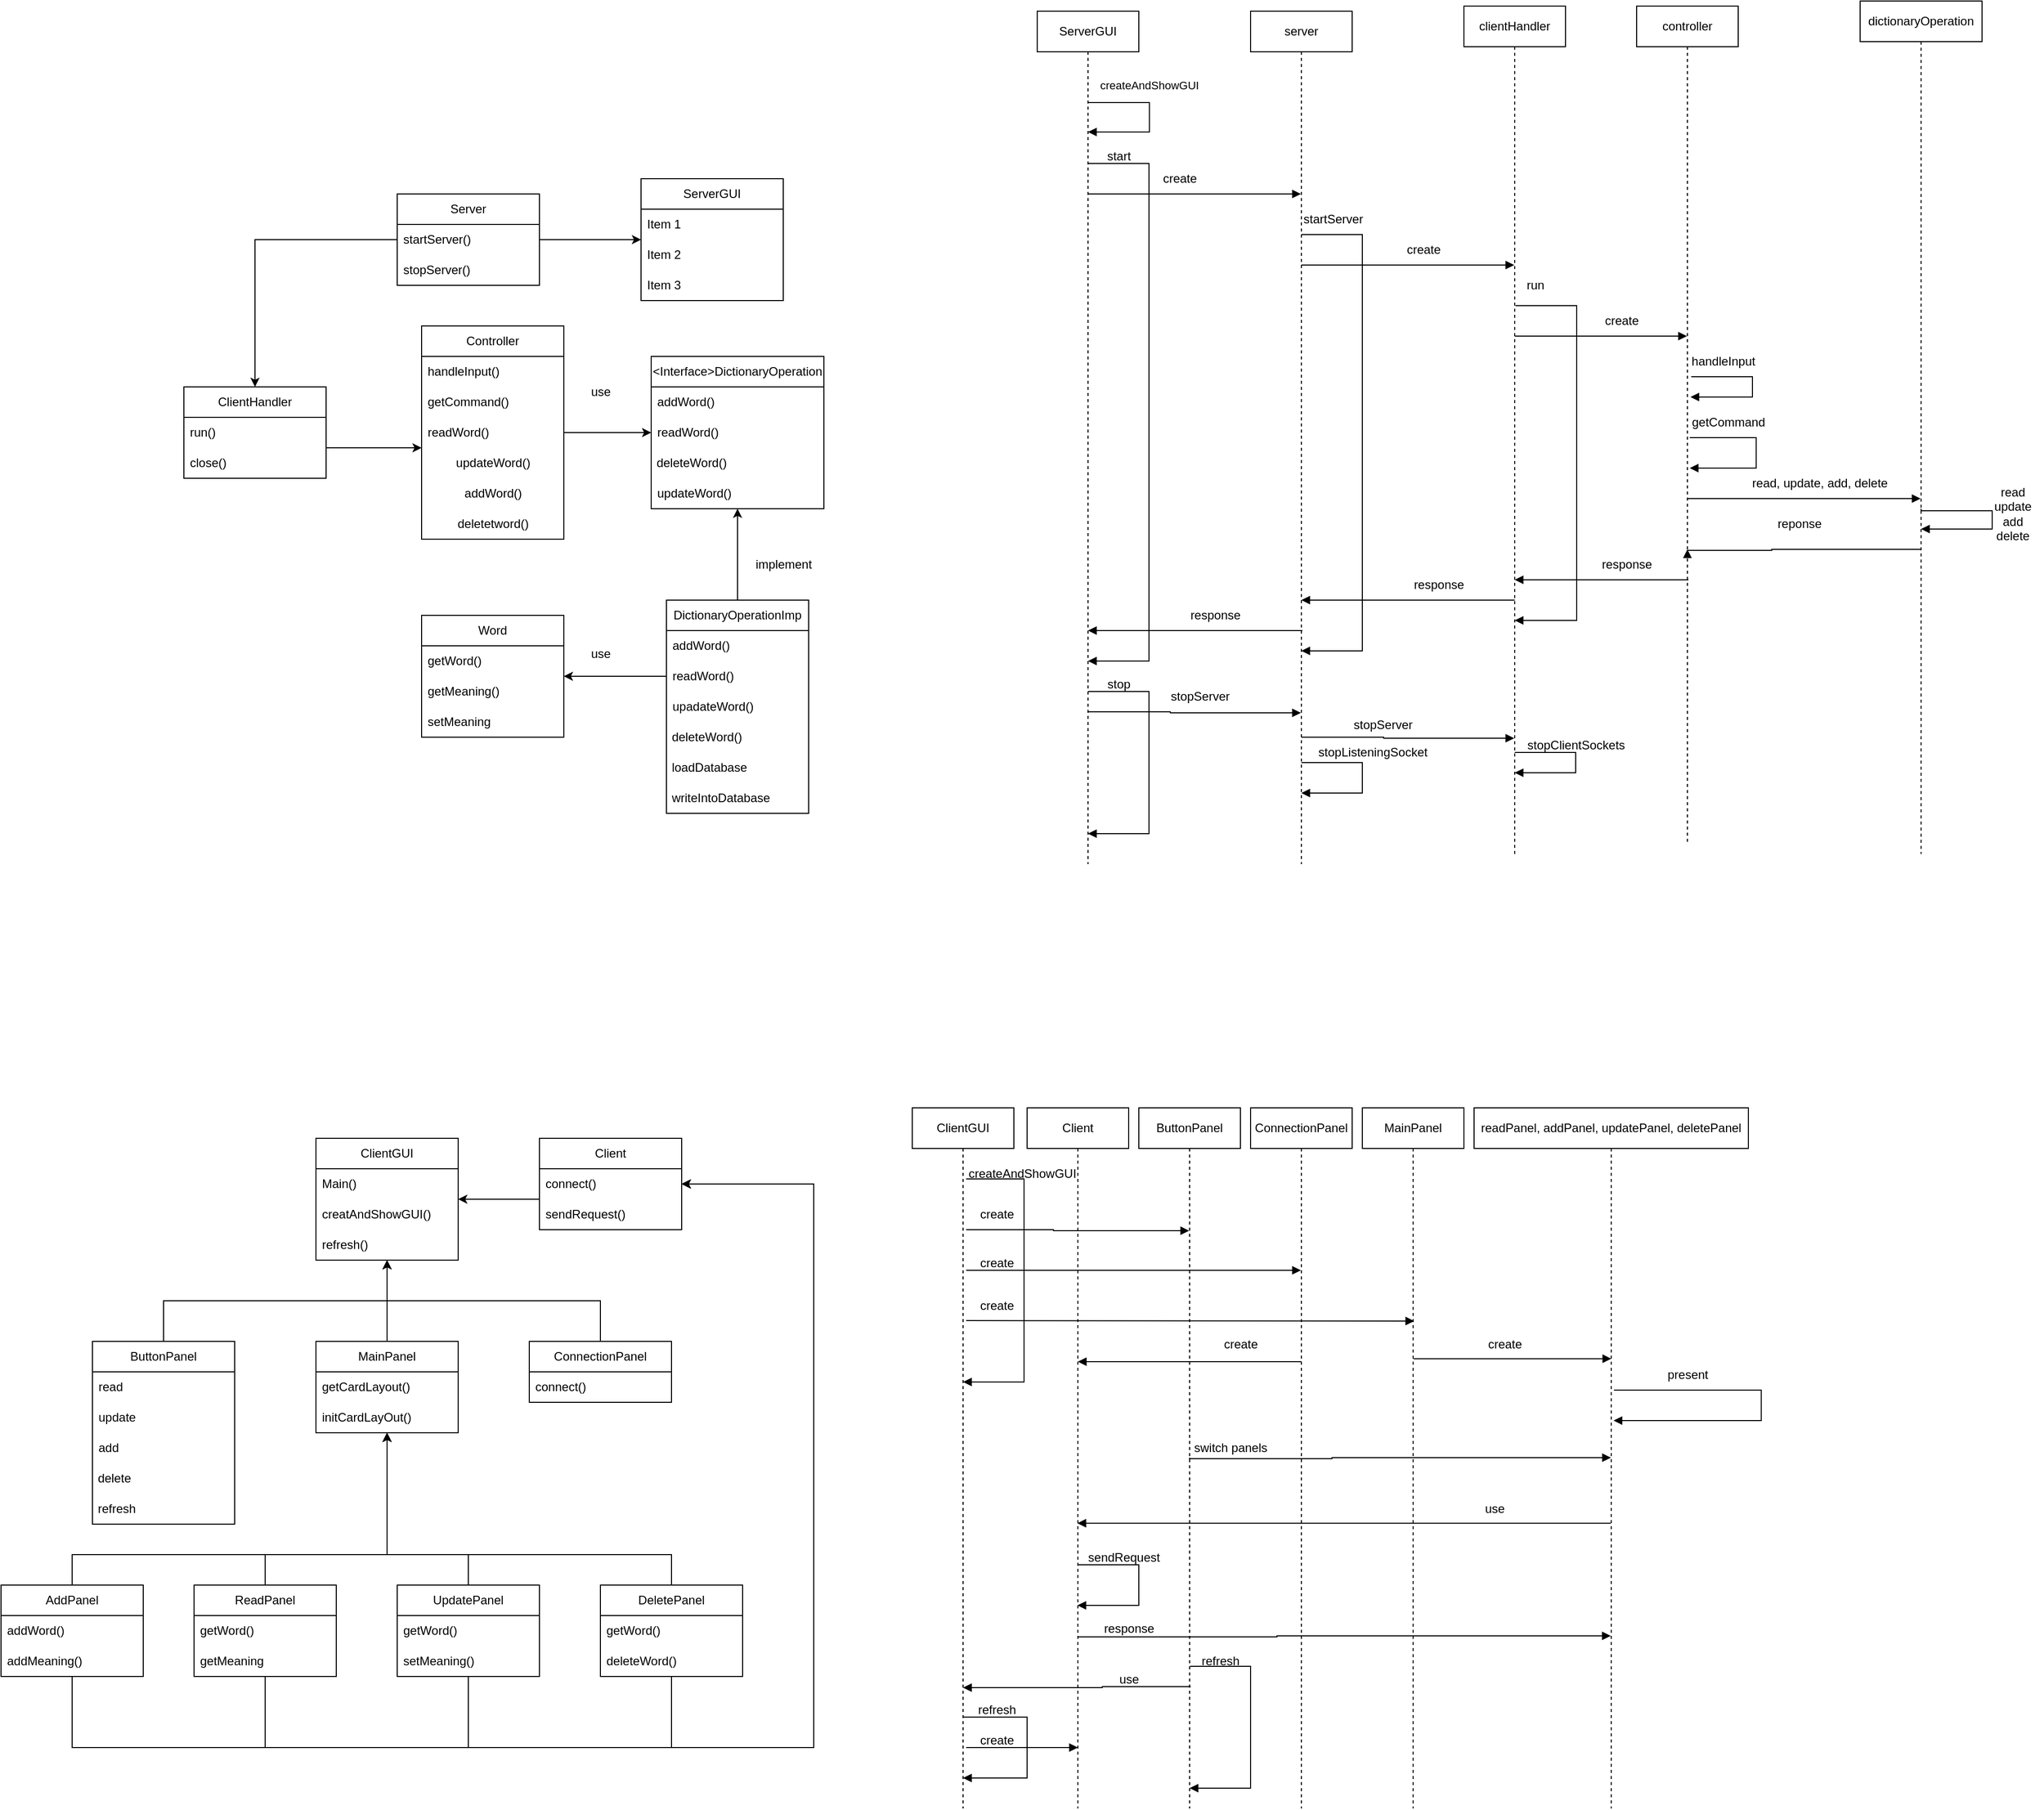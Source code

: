 <mxfile version="21.6.8" type="device">
  <diagram name="Page-1" id="B16r4T5k3ly6E3n8s0WP">
    <mxGraphModel dx="3059" dy="2378" grid="1" gridSize="10" guides="1" tooltips="1" connect="1" arrows="1" fold="1" page="1" pageScale="1" pageWidth="827" pageHeight="1169" math="0" shadow="0">
      <root>
        <mxCell id="0" />
        <mxCell id="1" parent="0" />
        <mxCell id="fcDzGog3pNUl-XhrrGtX-30" style="edgeStyle=orthogonalEdgeStyle;rounded=0;orthogonalLoop=1;jettySize=auto;html=1;entryX=0.5;entryY=0;entryDx=0;entryDy=0;" edge="1" parent="1" source="fcDzGog3pNUl-XhrrGtX-2" target="fcDzGog3pNUl-XhrrGtX-26">
          <mxGeometry relative="1" as="geometry" />
        </mxCell>
        <mxCell id="fcDzGog3pNUl-XhrrGtX-35" style="edgeStyle=orthogonalEdgeStyle;rounded=0;orthogonalLoop=1;jettySize=auto;html=1;" edge="1" parent="1" source="fcDzGog3pNUl-XhrrGtX-2" target="fcDzGog3pNUl-XhrrGtX-6">
          <mxGeometry relative="1" as="geometry" />
        </mxCell>
        <mxCell id="fcDzGog3pNUl-XhrrGtX-2" value="Server" style="swimlane;fontStyle=0;childLayout=stackLayout;horizontal=1;startSize=30;horizontalStack=0;resizeParent=1;resizeParentMax=0;resizeLast=0;collapsible=1;marginBottom=0;whiteSpace=wrap;html=1;" vertex="1" parent="1">
          <mxGeometry x="320" y="10" width="140" height="90" as="geometry" />
        </mxCell>
        <mxCell id="fcDzGog3pNUl-XhrrGtX-3" value="startServer()" style="text;strokeColor=none;fillColor=none;align=left;verticalAlign=middle;spacingLeft=4;spacingRight=4;overflow=hidden;points=[[0,0.5],[1,0.5]];portConstraint=eastwest;rotatable=0;whiteSpace=wrap;html=1;" vertex="1" parent="fcDzGog3pNUl-XhrrGtX-2">
          <mxGeometry y="30" width="140" height="30" as="geometry" />
        </mxCell>
        <mxCell id="fcDzGog3pNUl-XhrrGtX-4" value="stopServer()" style="text;strokeColor=none;fillColor=none;align=left;verticalAlign=middle;spacingLeft=4;spacingRight=4;overflow=hidden;points=[[0,0.5],[1,0.5]];portConstraint=eastwest;rotatable=0;whiteSpace=wrap;html=1;" vertex="1" parent="fcDzGog3pNUl-XhrrGtX-2">
          <mxGeometry y="60" width="140" height="30" as="geometry" />
        </mxCell>
        <mxCell id="fcDzGog3pNUl-XhrrGtX-6" value="ServerGUI" style="swimlane;fontStyle=0;childLayout=stackLayout;horizontal=1;startSize=30;horizontalStack=0;resizeParent=1;resizeParentMax=0;resizeLast=0;collapsible=1;marginBottom=0;whiteSpace=wrap;html=1;" vertex="1" parent="1">
          <mxGeometry x="560" y="-5" width="140" height="120" as="geometry" />
        </mxCell>
        <mxCell id="fcDzGog3pNUl-XhrrGtX-7" value="Item 1" style="text;strokeColor=none;fillColor=none;align=left;verticalAlign=middle;spacingLeft=4;spacingRight=4;overflow=hidden;points=[[0,0.5],[1,0.5]];portConstraint=eastwest;rotatable=0;whiteSpace=wrap;html=1;" vertex="1" parent="fcDzGog3pNUl-XhrrGtX-6">
          <mxGeometry y="30" width="140" height="30" as="geometry" />
        </mxCell>
        <mxCell id="fcDzGog3pNUl-XhrrGtX-8" value="Item 2" style="text;strokeColor=none;fillColor=none;align=left;verticalAlign=middle;spacingLeft=4;spacingRight=4;overflow=hidden;points=[[0,0.5],[1,0.5]];portConstraint=eastwest;rotatable=0;whiteSpace=wrap;html=1;" vertex="1" parent="fcDzGog3pNUl-XhrrGtX-6">
          <mxGeometry y="60" width="140" height="30" as="geometry" />
        </mxCell>
        <mxCell id="fcDzGog3pNUl-XhrrGtX-9" value="Item 3" style="text;strokeColor=none;fillColor=none;align=left;verticalAlign=middle;spacingLeft=4;spacingRight=4;overflow=hidden;points=[[0,0.5],[1,0.5]];portConstraint=eastwest;rotatable=0;whiteSpace=wrap;html=1;" vertex="1" parent="fcDzGog3pNUl-XhrrGtX-6">
          <mxGeometry y="90" width="140" height="30" as="geometry" />
        </mxCell>
        <mxCell id="fcDzGog3pNUl-XhrrGtX-10" value="Word" style="swimlane;fontStyle=0;childLayout=stackLayout;horizontal=1;startSize=30;horizontalStack=0;resizeParent=1;resizeParentMax=0;resizeLast=0;collapsible=1;marginBottom=0;whiteSpace=wrap;html=1;" vertex="1" parent="1">
          <mxGeometry x="344" y="425" width="140" height="120" as="geometry" />
        </mxCell>
        <mxCell id="fcDzGog3pNUl-XhrrGtX-11" value="getWord()" style="text;strokeColor=none;fillColor=none;align=left;verticalAlign=middle;spacingLeft=4;spacingRight=4;overflow=hidden;points=[[0,0.5],[1,0.5]];portConstraint=eastwest;rotatable=0;whiteSpace=wrap;html=1;" vertex="1" parent="fcDzGog3pNUl-XhrrGtX-10">
          <mxGeometry y="30" width="140" height="30" as="geometry" />
        </mxCell>
        <mxCell id="fcDzGog3pNUl-XhrrGtX-12" value="getMeaning()" style="text;strokeColor=none;fillColor=none;align=left;verticalAlign=middle;spacingLeft=4;spacingRight=4;overflow=hidden;points=[[0,0.5],[1,0.5]];portConstraint=eastwest;rotatable=0;whiteSpace=wrap;html=1;" vertex="1" parent="fcDzGog3pNUl-XhrrGtX-10">
          <mxGeometry y="60" width="140" height="30" as="geometry" />
        </mxCell>
        <mxCell id="fcDzGog3pNUl-XhrrGtX-13" value="setMeaning" style="text;strokeColor=none;fillColor=none;align=left;verticalAlign=middle;spacingLeft=4;spacingRight=4;overflow=hidden;points=[[0,0.5],[1,0.5]];portConstraint=eastwest;rotatable=0;whiteSpace=wrap;html=1;" vertex="1" parent="fcDzGog3pNUl-XhrrGtX-10">
          <mxGeometry y="90" width="140" height="30" as="geometry" />
        </mxCell>
        <mxCell id="fcDzGog3pNUl-XhrrGtX-33" style="edgeStyle=orthogonalEdgeStyle;rounded=0;orthogonalLoop=1;jettySize=auto;html=1;" edge="1" parent="1" source="fcDzGog3pNUl-XhrrGtX-14" target="fcDzGog3pNUl-XhrrGtX-18">
          <mxGeometry relative="1" as="geometry" />
        </mxCell>
        <mxCell id="fcDzGog3pNUl-XhrrGtX-14" value="DictionaryOperationImp" style="swimlane;fontStyle=0;childLayout=stackLayout;horizontal=1;startSize=30;horizontalStack=0;resizeParent=1;resizeParentMax=0;resizeLast=0;collapsible=1;marginBottom=0;whiteSpace=wrap;html=1;" vertex="1" parent="1">
          <mxGeometry x="585" y="410" width="140" height="210" as="geometry" />
        </mxCell>
        <mxCell id="fcDzGog3pNUl-XhrrGtX-15" value="addWord()" style="text;strokeColor=none;fillColor=none;align=left;verticalAlign=middle;spacingLeft=4;spacingRight=4;overflow=hidden;points=[[0,0.5],[1,0.5]];portConstraint=eastwest;rotatable=0;whiteSpace=wrap;html=1;" vertex="1" parent="fcDzGog3pNUl-XhrrGtX-14">
          <mxGeometry y="30" width="140" height="30" as="geometry" />
        </mxCell>
        <mxCell id="fcDzGog3pNUl-XhrrGtX-16" value="readWord()" style="text;strokeColor=none;fillColor=none;align=left;verticalAlign=middle;spacingLeft=4;spacingRight=4;overflow=hidden;points=[[0,0.5],[1,0.5]];portConstraint=eastwest;rotatable=0;whiteSpace=wrap;html=1;" vertex="1" parent="fcDzGog3pNUl-XhrrGtX-14">
          <mxGeometry y="60" width="140" height="30" as="geometry" />
        </mxCell>
        <mxCell id="fcDzGog3pNUl-XhrrGtX-17" value="upadateWord()" style="text;strokeColor=none;fillColor=none;align=left;verticalAlign=middle;spacingLeft=4;spacingRight=4;overflow=hidden;points=[[0,0.5],[1,0.5]];portConstraint=eastwest;rotatable=0;whiteSpace=wrap;html=1;" vertex="1" parent="fcDzGog3pNUl-XhrrGtX-14">
          <mxGeometry y="90" width="140" height="30" as="geometry" />
        </mxCell>
        <mxCell id="fcDzGog3pNUl-XhrrGtX-47" value="&amp;nbsp;deleteWord()" style="text;html=1;align=left;verticalAlign=middle;resizable=0;points=[];autosize=1;strokeColor=none;fillColor=none;" vertex="1" parent="fcDzGog3pNUl-XhrrGtX-14">
          <mxGeometry y="120" width="140" height="30" as="geometry" />
        </mxCell>
        <mxCell id="fcDzGog3pNUl-XhrrGtX-48" value="&amp;nbsp;loadDatabase" style="text;html=1;align=left;verticalAlign=middle;resizable=0;points=[];autosize=1;strokeColor=none;fillColor=none;" vertex="1" parent="fcDzGog3pNUl-XhrrGtX-14">
          <mxGeometry y="150" width="140" height="30" as="geometry" />
        </mxCell>
        <mxCell id="fcDzGog3pNUl-XhrrGtX-49" value="&lt;div style=&quot;&quot;&gt;&lt;span style=&quot;background-color: initial;&quot;&gt;&amp;nbsp;writeIntoDatabase&lt;/span&gt;&lt;/div&gt;" style="text;html=1;align=left;verticalAlign=middle;resizable=0;points=[];autosize=1;strokeColor=none;fillColor=none;" vertex="1" parent="fcDzGog3pNUl-XhrrGtX-14">
          <mxGeometry y="180" width="140" height="30" as="geometry" />
        </mxCell>
        <mxCell id="fcDzGog3pNUl-XhrrGtX-18" value="&amp;lt;Interface&amp;gt;DictionaryOperation" style="swimlane;fontStyle=0;childLayout=stackLayout;horizontal=1;startSize=30;horizontalStack=0;resizeParent=1;resizeParentMax=0;resizeLast=0;collapsible=1;marginBottom=0;whiteSpace=wrap;html=1;" vertex="1" parent="1">
          <mxGeometry x="570" y="170" width="170" height="150" as="geometry">
            <mxRectangle x="640" y="290" width="150" height="30" as="alternateBounds" />
          </mxGeometry>
        </mxCell>
        <mxCell id="fcDzGog3pNUl-XhrrGtX-19" value="addWord()" style="text;strokeColor=none;fillColor=none;align=left;verticalAlign=middle;spacingLeft=4;spacingRight=4;overflow=hidden;points=[[0,0.5],[1,0.5]];portConstraint=eastwest;rotatable=0;whiteSpace=wrap;html=1;" vertex="1" parent="fcDzGog3pNUl-XhrrGtX-18">
          <mxGeometry y="30" width="170" height="30" as="geometry" />
        </mxCell>
        <mxCell id="fcDzGog3pNUl-XhrrGtX-20" value="readWord()" style="text;strokeColor=none;fillColor=none;align=left;verticalAlign=middle;spacingLeft=4;spacingRight=4;overflow=hidden;points=[[0,0.5],[1,0.5]];portConstraint=eastwest;rotatable=0;whiteSpace=wrap;html=1;" vertex="1" parent="fcDzGog3pNUl-XhrrGtX-18">
          <mxGeometry y="60" width="170" height="30" as="geometry" />
        </mxCell>
        <mxCell id="fcDzGog3pNUl-XhrrGtX-46" value="&amp;nbsp;deleteWord()" style="text;html=1;align=left;verticalAlign=middle;resizable=0;points=[];autosize=1;strokeColor=none;fillColor=none;" vertex="1" parent="fcDzGog3pNUl-XhrrGtX-18">
          <mxGeometry y="90" width="170" height="30" as="geometry" />
        </mxCell>
        <mxCell id="fcDzGog3pNUl-XhrrGtX-21" value="updateWord()" style="text;strokeColor=none;fillColor=none;align=left;verticalAlign=middle;spacingLeft=4;spacingRight=4;overflow=hidden;points=[[0,0.5],[1,0.5]];portConstraint=eastwest;rotatable=0;whiteSpace=wrap;html=1;" vertex="1" parent="fcDzGog3pNUl-XhrrGtX-18">
          <mxGeometry y="120" width="170" height="30" as="geometry" />
        </mxCell>
        <mxCell id="fcDzGog3pNUl-XhrrGtX-22" value="Controller" style="swimlane;fontStyle=0;childLayout=stackLayout;horizontal=1;startSize=30;horizontalStack=0;resizeParent=1;resizeParentMax=0;resizeLast=0;collapsible=1;marginBottom=0;whiteSpace=wrap;html=1;" vertex="1" parent="1">
          <mxGeometry x="344" y="140" width="140" height="210" as="geometry" />
        </mxCell>
        <mxCell id="fcDzGog3pNUl-XhrrGtX-23" value="handleInput()" style="text;strokeColor=none;fillColor=none;align=left;verticalAlign=middle;spacingLeft=4;spacingRight=4;overflow=hidden;points=[[0,0.5],[1,0.5]];portConstraint=eastwest;rotatable=0;whiteSpace=wrap;html=1;" vertex="1" parent="fcDzGog3pNUl-XhrrGtX-22">
          <mxGeometry y="30" width="140" height="30" as="geometry" />
        </mxCell>
        <mxCell id="fcDzGog3pNUl-XhrrGtX-24" value="getCommand()" style="text;strokeColor=none;fillColor=none;align=left;verticalAlign=middle;spacingLeft=4;spacingRight=4;overflow=hidden;points=[[0,0.5],[1,0.5]];portConstraint=eastwest;rotatable=0;whiteSpace=wrap;html=1;" vertex="1" parent="fcDzGog3pNUl-XhrrGtX-22">
          <mxGeometry y="60" width="140" height="30" as="geometry" />
        </mxCell>
        <mxCell id="fcDzGog3pNUl-XhrrGtX-25" value="readWord()" style="text;strokeColor=none;fillColor=none;align=left;verticalAlign=middle;spacingLeft=4;spacingRight=4;overflow=hidden;points=[[0,0.5],[1,0.5]];portConstraint=eastwest;rotatable=0;whiteSpace=wrap;html=1;" vertex="1" parent="fcDzGog3pNUl-XhrrGtX-22">
          <mxGeometry y="90" width="140" height="30" as="geometry" />
        </mxCell>
        <mxCell id="fcDzGog3pNUl-XhrrGtX-42" value="updateWord()" style="text;html=1;align=center;verticalAlign=middle;resizable=0;points=[];autosize=1;strokeColor=none;fillColor=none;" vertex="1" parent="fcDzGog3pNUl-XhrrGtX-22">
          <mxGeometry y="120" width="140" height="30" as="geometry" />
        </mxCell>
        <mxCell id="fcDzGog3pNUl-XhrrGtX-43" value="addWord()" style="text;html=1;align=center;verticalAlign=middle;resizable=0;points=[];autosize=1;strokeColor=none;fillColor=none;" vertex="1" parent="fcDzGog3pNUl-XhrrGtX-22">
          <mxGeometry y="150" width="140" height="30" as="geometry" />
        </mxCell>
        <mxCell id="fcDzGog3pNUl-XhrrGtX-44" value="deletetword()" style="text;html=1;align=center;verticalAlign=middle;resizable=0;points=[];autosize=1;strokeColor=none;fillColor=none;" vertex="1" parent="fcDzGog3pNUl-XhrrGtX-22">
          <mxGeometry y="180" width="140" height="30" as="geometry" />
        </mxCell>
        <mxCell id="fcDzGog3pNUl-XhrrGtX-26" value="ClientHandler" style="swimlane;fontStyle=0;childLayout=stackLayout;horizontal=1;startSize=30;horizontalStack=0;resizeParent=1;resizeParentMax=0;resizeLast=0;collapsible=1;marginBottom=0;whiteSpace=wrap;html=1;" vertex="1" parent="1">
          <mxGeometry x="110" y="200" width="140" height="90" as="geometry" />
        </mxCell>
        <mxCell id="fcDzGog3pNUl-XhrrGtX-27" value="run()" style="text;strokeColor=none;fillColor=none;align=left;verticalAlign=middle;spacingLeft=4;spacingRight=4;overflow=hidden;points=[[0,0.5],[1,0.5]];portConstraint=eastwest;rotatable=0;whiteSpace=wrap;html=1;" vertex="1" parent="fcDzGog3pNUl-XhrrGtX-26">
          <mxGeometry y="30" width="140" height="30" as="geometry" />
        </mxCell>
        <mxCell id="fcDzGog3pNUl-XhrrGtX-28" value="close()" style="text;strokeColor=none;fillColor=none;align=left;verticalAlign=middle;spacingLeft=4;spacingRight=4;overflow=hidden;points=[[0,0.5],[1,0.5]];portConstraint=eastwest;rotatable=0;whiteSpace=wrap;html=1;" vertex="1" parent="fcDzGog3pNUl-XhrrGtX-26">
          <mxGeometry y="60" width="140" height="30" as="geometry" />
        </mxCell>
        <mxCell id="fcDzGog3pNUl-XhrrGtX-34" style="edgeStyle=orthogonalEdgeStyle;rounded=0;orthogonalLoop=1;jettySize=auto;html=1;" edge="1" parent="1" source="fcDzGog3pNUl-XhrrGtX-16" target="fcDzGog3pNUl-XhrrGtX-10">
          <mxGeometry relative="1" as="geometry" />
        </mxCell>
        <mxCell id="fcDzGog3pNUl-XhrrGtX-36" style="edgeStyle=orthogonalEdgeStyle;rounded=0;orthogonalLoop=1;jettySize=auto;html=1;" edge="1" parent="1" source="fcDzGog3pNUl-XhrrGtX-27" target="fcDzGog3pNUl-XhrrGtX-22">
          <mxGeometry relative="1" as="geometry">
            <Array as="points">
              <mxPoint x="280" y="260" />
              <mxPoint x="280" y="260" />
            </Array>
          </mxGeometry>
        </mxCell>
        <mxCell id="fcDzGog3pNUl-XhrrGtX-38" value="use" style="text;html=1;align=center;verticalAlign=middle;resizable=0;points=[];autosize=1;strokeColor=none;fillColor=none;" vertex="1" parent="1">
          <mxGeometry x="500" y="448" width="40" height="30" as="geometry" />
        </mxCell>
        <mxCell id="fcDzGog3pNUl-XhrrGtX-39" value="implement" style="text;html=1;align=center;verticalAlign=middle;resizable=0;points=[];autosize=1;strokeColor=none;fillColor=none;" vertex="1" parent="1">
          <mxGeometry x="660" y="360" width="80" height="30" as="geometry" />
        </mxCell>
        <mxCell id="fcDzGog3pNUl-XhrrGtX-40" value="use" style="text;html=1;align=center;verticalAlign=middle;resizable=0;points=[];autosize=1;strokeColor=none;fillColor=none;" vertex="1" parent="1">
          <mxGeometry x="500" y="190" width="40" height="30" as="geometry" />
        </mxCell>
        <mxCell id="fcDzGog3pNUl-XhrrGtX-45" style="edgeStyle=orthogonalEdgeStyle;rounded=0;orthogonalLoop=1;jettySize=auto;html=1;" edge="1" parent="1" source="fcDzGog3pNUl-XhrrGtX-25" target="fcDzGog3pNUl-XhrrGtX-18">
          <mxGeometry relative="1" as="geometry" />
        </mxCell>
        <mxCell id="fcDzGog3pNUl-XhrrGtX-99" style="edgeStyle=orthogonalEdgeStyle;rounded=0;orthogonalLoop=1;jettySize=auto;html=1;" edge="1" parent="1" source="fcDzGog3pNUl-XhrrGtX-54" target="fcDzGog3pNUl-XhrrGtX-78">
          <mxGeometry relative="1" as="geometry">
            <Array as="points">
              <mxPoint y="1350" />
              <mxPoint x="310" y="1350" />
            </Array>
          </mxGeometry>
        </mxCell>
        <mxCell id="fcDzGog3pNUl-XhrrGtX-188" style="edgeStyle=orthogonalEdgeStyle;rounded=0;orthogonalLoop=1;jettySize=auto;html=1;" edge="1" parent="1" source="fcDzGog3pNUl-XhrrGtX-54" target="fcDzGog3pNUl-XhrrGtX-86">
          <mxGeometry relative="1" as="geometry">
            <Array as="points">
              <mxPoint y="1540" />
              <mxPoint x="730" y="1540" />
              <mxPoint x="730" y="985" />
            </Array>
          </mxGeometry>
        </mxCell>
        <mxCell id="fcDzGog3pNUl-XhrrGtX-54" value="AddPanel" style="swimlane;fontStyle=0;childLayout=stackLayout;horizontal=1;startSize=30;horizontalStack=0;resizeParent=1;resizeParentMax=0;resizeLast=0;collapsible=1;marginBottom=0;whiteSpace=wrap;html=1;" vertex="1" parent="1">
          <mxGeometry x="-70" y="1380" width="140" height="90" as="geometry" />
        </mxCell>
        <mxCell id="fcDzGog3pNUl-XhrrGtX-55" value="addWord()" style="text;strokeColor=none;fillColor=none;align=left;verticalAlign=middle;spacingLeft=4;spacingRight=4;overflow=hidden;points=[[0,0.5],[1,0.5]];portConstraint=eastwest;rotatable=0;whiteSpace=wrap;html=1;" vertex="1" parent="fcDzGog3pNUl-XhrrGtX-54">
          <mxGeometry y="30" width="140" height="30" as="geometry" />
        </mxCell>
        <mxCell id="fcDzGog3pNUl-XhrrGtX-56" value="addMeaning()" style="text;strokeColor=none;fillColor=none;align=left;verticalAlign=middle;spacingLeft=4;spacingRight=4;overflow=hidden;points=[[0,0.5],[1,0.5]];portConstraint=eastwest;rotatable=0;whiteSpace=wrap;html=1;" vertex="1" parent="fcDzGog3pNUl-XhrrGtX-54">
          <mxGeometry y="60" width="140" height="30" as="geometry" />
        </mxCell>
        <mxCell id="fcDzGog3pNUl-XhrrGtX-100" style="edgeStyle=orthogonalEdgeStyle;rounded=0;orthogonalLoop=1;jettySize=auto;html=1;" edge="1" parent="1" source="fcDzGog3pNUl-XhrrGtX-62" target="fcDzGog3pNUl-XhrrGtX-78">
          <mxGeometry relative="1" as="geometry">
            <Array as="points">
              <mxPoint x="190" y="1350" />
              <mxPoint x="310" y="1350" />
            </Array>
          </mxGeometry>
        </mxCell>
        <mxCell id="fcDzGog3pNUl-XhrrGtX-189" style="edgeStyle=orthogonalEdgeStyle;rounded=0;orthogonalLoop=1;jettySize=auto;html=1;" edge="1" parent="1" source="fcDzGog3pNUl-XhrrGtX-62" target="fcDzGog3pNUl-XhrrGtX-86">
          <mxGeometry relative="1" as="geometry">
            <Array as="points">
              <mxPoint x="190" y="1540" />
              <mxPoint x="730" y="1540" />
              <mxPoint x="730" y="985" />
            </Array>
          </mxGeometry>
        </mxCell>
        <mxCell id="fcDzGog3pNUl-XhrrGtX-62" value="ReadPanel" style="swimlane;fontStyle=0;childLayout=stackLayout;horizontal=1;startSize=30;horizontalStack=0;resizeParent=1;resizeParentMax=0;resizeLast=0;collapsible=1;marginBottom=0;whiteSpace=wrap;html=1;" vertex="1" parent="1">
          <mxGeometry x="120" y="1380" width="140" height="90" as="geometry" />
        </mxCell>
        <mxCell id="fcDzGog3pNUl-XhrrGtX-63" value="getWord()" style="text;strokeColor=none;fillColor=none;align=left;verticalAlign=middle;spacingLeft=4;spacingRight=4;overflow=hidden;points=[[0,0.5],[1,0.5]];portConstraint=eastwest;rotatable=0;whiteSpace=wrap;html=1;" vertex="1" parent="fcDzGog3pNUl-XhrrGtX-62">
          <mxGeometry y="30" width="140" height="30" as="geometry" />
        </mxCell>
        <mxCell id="fcDzGog3pNUl-XhrrGtX-64" value="getMeaning" style="text;strokeColor=none;fillColor=none;align=left;verticalAlign=middle;spacingLeft=4;spacingRight=4;overflow=hidden;points=[[0,0.5],[1,0.5]];portConstraint=eastwest;rotatable=0;whiteSpace=wrap;html=1;" vertex="1" parent="fcDzGog3pNUl-XhrrGtX-62">
          <mxGeometry y="60" width="140" height="30" as="geometry" />
        </mxCell>
        <mxCell id="fcDzGog3pNUl-XhrrGtX-101" style="edgeStyle=orthogonalEdgeStyle;rounded=0;orthogonalLoop=1;jettySize=auto;html=1;" edge="1" parent="1" source="fcDzGog3pNUl-XhrrGtX-66" target="fcDzGog3pNUl-XhrrGtX-78">
          <mxGeometry relative="1" as="geometry">
            <Array as="points">
              <mxPoint x="390" y="1350" />
              <mxPoint x="310" y="1350" />
            </Array>
          </mxGeometry>
        </mxCell>
        <mxCell id="fcDzGog3pNUl-XhrrGtX-190" style="edgeStyle=orthogonalEdgeStyle;rounded=0;orthogonalLoop=1;jettySize=auto;html=1;" edge="1" parent="1" source="fcDzGog3pNUl-XhrrGtX-66" target="fcDzGog3pNUl-XhrrGtX-86">
          <mxGeometry relative="1" as="geometry">
            <Array as="points">
              <mxPoint x="390" y="1540" />
              <mxPoint x="730" y="1540" />
              <mxPoint x="730" y="985" />
            </Array>
          </mxGeometry>
        </mxCell>
        <mxCell id="fcDzGog3pNUl-XhrrGtX-66" value="UpdatePanel" style="swimlane;fontStyle=0;childLayout=stackLayout;horizontal=1;startSize=30;horizontalStack=0;resizeParent=1;resizeParentMax=0;resizeLast=0;collapsible=1;marginBottom=0;whiteSpace=wrap;html=1;" vertex="1" parent="1">
          <mxGeometry x="320" y="1380" width="140" height="90" as="geometry" />
        </mxCell>
        <mxCell id="fcDzGog3pNUl-XhrrGtX-67" value="getWord()" style="text;strokeColor=none;fillColor=none;align=left;verticalAlign=middle;spacingLeft=4;spacingRight=4;overflow=hidden;points=[[0,0.5],[1,0.5]];portConstraint=eastwest;rotatable=0;whiteSpace=wrap;html=1;" vertex="1" parent="fcDzGog3pNUl-XhrrGtX-66">
          <mxGeometry y="30" width="140" height="30" as="geometry" />
        </mxCell>
        <mxCell id="fcDzGog3pNUl-XhrrGtX-68" value="setMeaning()" style="text;strokeColor=none;fillColor=none;align=left;verticalAlign=middle;spacingLeft=4;spacingRight=4;overflow=hidden;points=[[0,0.5],[1,0.5]];portConstraint=eastwest;rotatable=0;whiteSpace=wrap;html=1;" vertex="1" parent="fcDzGog3pNUl-XhrrGtX-66">
          <mxGeometry y="60" width="140" height="30" as="geometry" />
        </mxCell>
        <mxCell id="fcDzGog3pNUl-XhrrGtX-103" style="edgeStyle=orthogonalEdgeStyle;rounded=0;orthogonalLoop=1;jettySize=auto;html=1;" edge="1" parent="1" source="fcDzGog3pNUl-XhrrGtX-70" target="fcDzGog3pNUl-XhrrGtX-78">
          <mxGeometry relative="1" as="geometry">
            <Array as="points">
              <mxPoint x="590" y="1350" />
              <mxPoint x="310" y="1350" />
            </Array>
          </mxGeometry>
        </mxCell>
        <mxCell id="fcDzGog3pNUl-XhrrGtX-191" style="edgeStyle=orthogonalEdgeStyle;rounded=0;orthogonalLoop=1;jettySize=auto;html=1;" edge="1" parent="1" source="fcDzGog3pNUl-XhrrGtX-70" target="fcDzGog3pNUl-XhrrGtX-86">
          <mxGeometry relative="1" as="geometry">
            <Array as="points">
              <mxPoint x="590" y="1540" />
              <mxPoint x="730" y="1540" />
              <mxPoint x="730" y="985" />
            </Array>
          </mxGeometry>
        </mxCell>
        <mxCell id="fcDzGog3pNUl-XhrrGtX-70" value="DeletePanel" style="swimlane;fontStyle=0;childLayout=stackLayout;horizontal=1;startSize=30;horizontalStack=0;resizeParent=1;resizeParentMax=0;resizeLast=0;collapsible=1;marginBottom=0;whiteSpace=wrap;html=1;" vertex="1" parent="1">
          <mxGeometry x="520" y="1380" width="140" height="90" as="geometry" />
        </mxCell>
        <mxCell id="fcDzGog3pNUl-XhrrGtX-71" value="getWord()" style="text;strokeColor=none;fillColor=none;align=left;verticalAlign=middle;spacingLeft=4;spacingRight=4;overflow=hidden;points=[[0,0.5],[1,0.5]];portConstraint=eastwest;rotatable=0;whiteSpace=wrap;html=1;" vertex="1" parent="fcDzGog3pNUl-XhrrGtX-70">
          <mxGeometry y="30" width="140" height="30" as="geometry" />
        </mxCell>
        <mxCell id="fcDzGog3pNUl-XhrrGtX-72" value="deleteWord()" style="text;strokeColor=none;fillColor=none;align=left;verticalAlign=middle;spacingLeft=4;spacingRight=4;overflow=hidden;points=[[0,0.5],[1,0.5]];portConstraint=eastwest;rotatable=0;whiteSpace=wrap;html=1;" vertex="1" parent="fcDzGog3pNUl-XhrrGtX-70">
          <mxGeometry y="60" width="140" height="30" as="geometry" />
        </mxCell>
        <mxCell id="fcDzGog3pNUl-XhrrGtX-95" style="edgeStyle=orthogonalEdgeStyle;rounded=0;orthogonalLoop=1;jettySize=auto;html=1;" edge="1" parent="1" source="fcDzGog3pNUl-XhrrGtX-74" target="fcDzGog3pNUl-XhrrGtX-90">
          <mxGeometry relative="1" as="geometry">
            <Array as="points">
              <mxPoint x="90" y="1100" />
              <mxPoint x="310" y="1100" />
            </Array>
          </mxGeometry>
        </mxCell>
        <mxCell id="fcDzGog3pNUl-XhrrGtX-74" value="ButtonPanel" style="swimlane;fontStyle=0;childLayout=stackLayout;horizontal=1;startSize=30;horizontalStack=0;resizeParent=1;resizeParentMax=0;resizeLast=0;collapsible=1;marginBottom=0;whiteSpace=wrap;html=1;" vertex="1" parent="1">
          <mxGeometry x="20" y="1140" width="140" height="180" as="geometry" />
        </mxCell>
        <mxCell id="fcDzGog3pNUl-XhrrGtX-75" value="read" style="text;strokeColor=none;fillColor=none;align=left;verticalAlign=middle;spacingLeft=4;spacingRight=4;overflow=hidden;points=[[0,0.5],[1,0.5]];portConstraint=eastwest;rotatable=0;whiteSpace=wrap;html=1;" vertex="1" parent="fcDzGog3pNUl-XhrrGtX-74">
          <mxGeometry y="30" width="140" height="30" as="geometry" />
        </mxCell>
        <mxCell id="fcDzGog3pNUl-XhrrGtX-76" value="update" style="text;strokeColor=none;fillColor=none;align=left;verticalAlign=middle;spacingLeft=4;spacingRight=4;overflow=hidden;points=[[0,0.5],[1,0.5]];portConstraint=eastwest;rotatable=0;whiteSpace=wrap;html=1;" vertex="1" parent="fcDzGog3pNUl-XhrrGtX-74">
          <mxGeometry y="60" width="140" height="30" as="geometry" />
        </mxCell>
        <mxCell id="fcDzGog3pNUl-XhrrGtX-77" value="add" style="text;strokeColor=none;fillColor=none;align=left;verticalAlign=middle;spacingLeft=4;spacingRight=4;overflow=hidden;points=[[0,0.5],[1,0.5]];portConstraint=eastwest;rotatable=0;whiteSpace=wrap;html=1;" vertex="1" parent="fcDzGog3pNUl-XhrrGtX-74">
          <mxGeometry y="90" width="140" height="30" as="geometry" />
        </mxCell>
        <mxCell id="fcDzGog3pNUl-XhrrGtX-104" value="&amp;nbsp;delete" style="text;html=1;align=left;verticalAlign=middle;resizable=0;points=[];autosize=1;strokeColor=none;fillColor=none;" vertex="1" parent="fcDzGog3pNUl-XhrrGtX-74">
          <mxGeometry y="120" width="140" height="30" as="geometry" />
        </mxCell>
        <mxCell id="fcDzGog3pNUl-XhrrGtX-105" value="&amp;nbsp;refresh" style="text;html=1;align=left;verticalAlign=middle;resizable=0;points=[];autosize=1;strokeColor=none;fillColor=none;" vertex="1" parent="fcDzGog3pNUl-XhrrGtX-74">
          <mxGeometry y="150" width="140" height="30" as="geometry" />
        </mxCell>
        <mxCell id="fcDzGog3pNUl-XhrrGtX-96" style="edgeStyle=orthogonalEdgeStyle;rounded=0;orthogonalLoop=1;jettySize=auto;html=1;" edge="1" parent="1" source="fcDzGog3pNUl-XhrrGtX-78" target="fcDzGog3pNUl-XhrrGtX-90">
          <mxGeometry relative="1" as="geometry">
            <Array as="points">
              <mxPoint x="310" y="1080" />
              <mxPoint x="310" y="1080" />
            </Array>
          </mxGeometry>
        </mxCell>
        <mxCell id="fcDzGog3pNUl-XhrrGtX-78" value="MainPanel" style="swimlane;fontStyle=0;childLayout=stackLayout;horizontal=1;startSize=30;horizontalStack=0;resizeParent=1;resizeParentMax=0;resizeLast=0;collapsible=1;marginBottom=0;whiteSpace=wrap;html=1;" vertex="1" parent="1">
          <mxGeometry x="240" y="1140" width="140" height="90" as="geometry" />
        </mxCell>
        <mxCell id="fcDzGog3pNUl-XhrrGtX-79" value="getCardLayout()" style="text;strokeColor=none;fillColor=none;align=left;verticalAlign=middle;spacingLeft=4;spacingRight=4;overflow=hidden;points=[[0,0.5],[1,0.5]];portConstraint=eastwest;rotatable=0;whiteSpace=wrap;html=1;" vertex="1" parent="fcDzGog3pNUl-XhrrGtX-78">
          <mxGeometry y="30" width="140" height="30" as="geometry" />
        </mxCell>
        <mxCell id="fcDzGog3pNUl-XhrrGtX-80" value="initCardLayOut()" style="text;strokeColor=none;fillColor=none;align=left;verticalAlign=middle;spacingLeft=4;spacingRight=4;overflow=hidden;points=[[0,0.5],[1,0.5]];portConstraint=eastwest;rotatable=0;whiteSpace=wrap;html=1;" vertex="1" parent="fcDzGog3pNUl-XhrrGtX-78">
          <mxGeometry y="60" width="140" height="30" as="geometry" />
        </mxCell>
        <mxCell id="fcDzGog3pNUl-XhrrGtX-97" style="edgeStyle=orthogonalEdgeStyle;rounded=0;orthogonalLoop=1;jettySize=auto;html=1;" edge="1" parent="1" source="fcDzGog3pNUl-XhrrGtX-82" target="fcDzGog3pNUl-XhrrGtX-90">
          <mxGeometry relative="1" as="geometry">
            <Array as="points">
              <mxPoint x="520" y="1100" />
              <mxPoint x="310" y="1100" />
            </Array>
          </mxGeometry>
        </mxCell>
        <mxCell id="fcDzGog3pNUl-XhrrGtX-82" value="ConnectionPanel" style="swimlane;fontStyle=0;childLayout=stackLayout;horizontal=1;startSize=30;horizontalStack=0;resizeParent=1;resizeParentMax=0;resizeLast=0;collapsible=1;marginBottom=0;whiteSpace=wrap;html=1;" vertex="1" parent="1">
          <mxGeometry x="450" y="1140" width="140" height="60" as="geometry" />
        </mxCell>
        <mxCell id="fcDzGog3pNUl-XhrrGtX-83" value="connect()" style="text;strokeColor=none;fillColor=none;align=left;verticalAlign=middle;spacingLeft=4;spacingRight=4;overflow=hidden;points=[[0,0.5],[1,0.5]];portConstraint=eastwest;rotatable=0;whiteSpace=wrap;html=1;" vertex="1" parent="fcDzGog3pNUl-XhrrGtX-82">
          <mxGeometry y="30" width="140" height="30" as="geometry" />
        </mxCell>
        <mxCell id="fcDzGog3pNUl-XhrrGtX-86" value="Client" style="swimlane;fontStyle=0;childLayout=stackLayout;horizontal=1;startSize=30;horizontalStack=0;resizeParent=1;resizeParentMax=0;resizeLast=0;collapsible=1;marginBottom=0;whiteSpace=wrap;html=1;" vertex="1" parent="1">
          <mxGeometry x="460" y="940" width="140" height="90" as="geometry" />
        </mxCell>
        <mxCell id="fcDzGog3pNUl-XhrrGtX-87" value="connect()" style="text;strokeColor=none;fillColor=none;align=left;verticalAlign=middle;spacingLeft=4;spacingRight=4;overflow=hidden;points=[[0,0.5],[1,0.5]];portConstraint=eastwest;rotatable=0;whiteSpace=wrap;html=1;" vertex="1" parent="fcDzGog3pNUl-XhrrGtX-86">
          <mxGeometry y="30" width="140" height="30" as="geometry" />
        </mxCell>
        <mxCell id="fcDzGog3pNUl-XhrrGtX-88" value="sendRequest()" style="text;strokeColor=none;fillColor=none;align=left;verticalAlign=middle;spacingLeft=4;spacingRight=4;overflow=hidden;points=[[0,0.5],[1,0.5]];portConstraint=eastwest;rotatable=0;whiteSpace=wrap;html=1;" vertex="1" parent="fcDzGog3pNUl-XhrrGtX-86">
          <mxGeometry y="60" width="140" height="30" as="geometry" />
        </mxCell>
        <mxCell id="fcDzGog3pNUl-XhrrGtX-90" value="ClientGUI" style="swimlane;fontStyle=0;childLayout=stackLayout;horizontal=1;startSize=30;horizontalStack=0;resizeParent=1;resizeParentMax=0;resizeLast=0;collapsible=1;marginBottom=0;whiteSpace=wrap;html=1;" vertex="1" parent="1">
          <mxGeometry x="240" y="940" width="140" height="120" as="geometry" />
        </mxCell>
        <mxCell id="fcDzGog3pNUl-XhrrGtX-91" value="Main()" style="text;strokeColor=none;fillColor=none;align=left;verticalAlign=middle;spacingLeft=4;spacingRight=4;overflow=hidden;points=[[0,0.5],[1,0.5]];portConstraint=eastwest;rotatable=0;whiteSpace=wrap;html=1;" vertex="1" parent="fcDzGog3pNUl-XhrrGtX-90">
          <mxGeometry y="30" width="140" height="30" as="geometry" />
        </mxCell>
        <mxCell id="fcDzGog3pNUl-XhrrGtX-92" value="creatAndShowGUI()" style="text;strokeColor=none;fillColor=none;align=left;verticalAlign=middle;spacingLeft=4;spacingRight=4;overflow=hidden;points=[[0,0.5],[1,0.5]];portConstraint=eastwest;rotatable=0;whiteSpace=wrap;html=1;" vertex="1" parent="fcDzGog3pNUl-XhrrGtX-90">
          <mxGeometry y="60" width="140" height="30" as="geometry" />
        </mxCell>
        <mxCell id="fcDzGog3pNUl-XhrrGtX-93" value="refresh()" style="text;strokeColor=none;fillColor=none;align=left;verticalAlign=middle;spacingLeft=4;spacingRight=4;overflow=hidden;points=[[0,0.5],[1,0.5]];portConstraint=eastwest;rotatable=0;whiteSpace=wrap;html=1;" vertex="1" parent="fcDzGog3pNUl-XhrrGtX-90">
          <mxGeometry y="90" width="140" height="30" as="geometry" />
        </mxCell>
        <mxCell id="fcDzGog3pNUl-XhrrGtX-98" style="edgeStyle=orthogonalEdgeStyle;rounded=0;orthogonalLoop=1;jettySize=auto;html=1;" edge="1" parent="1" source="fcDzGog3pNUl-XhrrGtX-88" target="fcDzGog3pNUl-XhrrGtX-90">
          <mxGeometry relative="1" as="geometry">
            <Array as="points">
              <mxPoint x="430" y="1000" />
              <mxPoint x="430" y="1000" />
            </Array>
          </mxGeometry>
        </mxCell>
        <mxCell id="fcDzGog3pNUl-XhrrGtX-106" value="ServerGUI" style="shape=umlLifeline;perimeter=lifelinePerimeter;whiteSpace=wrap;html=1;container=1;dropTarget=0;collapsible=0;recursiveResize=0;outlineConnect=0;portConstraint=eastwest;newEdgeStyle={&quot;edgeStyle&quot;:&quot;elbowEdgeStyle&quot;,&quot;elbow&quot;:&quot;vertical&quot;,&quot;curved&quot;:0,&quot;rounded&quot;:0};" vertex="1" parent="1">
          <mxGeometry x="950" y="-170" width="100" height="840" as="geometry" />
        </mxCell>
        <mxCell id="fcDzGog3pNUl-XhrrGtX-107" value="server" style="shape=umlLifeline;perimeter=lifelinePerimeter;whiteSpace=wrap;html=1;container=1;dropTarget=0;collapsible=0;recursiveResize=0;outlineConnect=0;portConstraint=eastwest;newEdgeStyle={&quot;edgeStyle&quot;:&quot;elbowEdgeStyle&quot;,&quot;elbow&quot;:&quot;vertical&quot;,&quot;curved&quot;:0,&quot;rounded&quot;:0};" vertex="1" parent="1">
          <mxGeometry x="1160" y="-170" width="100" height="840" as="geometry" />
        </mxCell>
        <mxCell id="fcDzGog3pNUl-XhrrGtX-108" value="createAndShowGUI" style="endArrow=block;endFill=1;html=1;edgeStyle=orthogonalEdgeStyle;align=left;verticalAlign=top;rounded=0;" edge="1" parent="1">
          <mxGeometry x="-0.872" y="30" relative="1" as="geometry">
            <mxPoint x="1000.41" y="-80" as="sourcePoint" />
            <mxPoint x="1000.001" y="-51" as="targetPoint" />
            <Array as="points">
              <mxPoint x="1060.41" y="-80" />
              <mxPoint x="1060.41" y="-51" />
            </Array>
            <mxPoint as="offset" />
          </mxGeometry>
        </mxCell>
        <mxCell id="fcDzGog3pNUl-XhrrGtX-112" value="" style="endArrow=block;endFill=1;html=1;edgeStyle=orthogonalEdgeStyle;align=left;verticalAlign=top;rounded=0;" edge="1" parent="1" target="fcDzGog3pNUl-XhrrGtX-107">
          <mxGeometry x="-1" relative="1" as="geometry">
            <mxPoint x="1000" y="10" as="sourcePoint" />
            <mxPoint x="1160" y="54.5" as="targetPoint" />
            <Array as="points">
              <mxPoint x="1000" y="10" />
            </Array>
          </mxGeometry>
        </mxCell>
        <mxCell id="fcDzGog3pNUl-XhrrGtX-113" value="create" style="text;html=1;align=center;verticalAlign=middle;resizable=0;points=[];autosize=1;strokeColor=none;fillColor=none;" vertex="1" parent="1">
          <mxGeometry x="1060" y="-20" width="60" height="30" as="geometry" />
        </mxCell>
        <mxCell id="fcDzGog3pNUl-XhrrGtX-114" value="" style="endArrow=block;endFill=1;html=1;edgeStyle=orthogonalEdgeStyle;align=left;verticalAlign=top;rounded=0;" edge="1" parent="1" target="fcDzGog3pNUl-XhrrGtX-107">
          <mxGeometry x="-1" relative="1" as="geometry">
            <mxPoint x="1210.002" y="50" as="sourcePoint" />
            <mxPoint x="1210" y="790" as="targetPoint" />
            <Array as="points">
              <mxPoint x="1270" y="50" />
              <mxPoint x="1270" y="460" />
            </Array>
          </mxGeometry>
        </mxCell>
        <mxCell id="fcDzGog3pNUl-XhrrGtX-115" value="startServer" style="text;html=1;align=center;verticalAlign=middle;resizable=0;points=[];autosize=1;strokeColor=none;fillColor=none;" vertex="1" parent="1">
          <mxGeometry x="1201" y="20" width="80" height="30" as="geometry" />
        </mxCell>
        <mxCell id="fcDzGog3pNUl-XhrrGtX-116" value="clientHandler" style="shape=umlLifeline;perimeter=lifelinePerimeter;whiteSpace=wrap;html=1;container=1;dropTarget=0;collapsible=0;recursiveResize=0;outlineConnect=0;portConstraint=eastwest;newEdgeStyle={&quot;edgeStyle&quot;:&quot;elbowEdgeStyle&quot;,&quot;elbow&quot;:&quot;vertical&quot;,&quot;curved&quot;:0,&quot;rounded&quot;:0};" vertex="1" parent="1">
          <mxGeometry x="1370" y="-175" width="100" height="835" as="geometry" />
        </mxCell>
        <mxCell id="fcDzGog3pNUl-XhrrGtX-118" value="create" style="text;html=1;align=center;verticalAlign=middle;resizable=0;points=[];autosize=1;strokeColor=none;fillColor=none;" vertex="1" parent="1">
          <mxGeometry x="1300" y="50" width="60" height="30" as="geometry" />
        </mxCell>
        <mxCell id="fcDzGog3pNUl-XhrrGtX-119" value="" style="endArrow=block;endFill=1;html=1;edgeStyle=orthogonalEdgeStyle;align=left;verticalAlign=top;rounded=0;" edge="1" parent="1" target="fcDzGog3pNUl-XhrrGtX-116">
          <mxGeometry x="-1" relative="1" as="geometry">
            <mxPoint x="1420.75" y="120" as="sourcePoint" />
            <mxPoint x="1420" y="520" as="targetPoint" />
            <Array as="points">
              <mxPoint x="1481" y="120" />
              <mxPoint x="1481" y="430" />
            </Array>
          </mxGeometry>
        </mxCell>
        <mxCell id="fcDzGog3pNUl-XhrrGtX-120" value="" style="endArrow=block;endFill=1;html=1;edgeStyle=orthogonalEdgeStyle;align=left;verticalAlign=top;rounded=0;" edge="1" parent="1" target="fcDzGog3pNUl-XhrrGtX-116">
          <mxGeometry x="-1" relative="1" as="geometry">
            <mxPoint x="1210" y="80" as="sourcePoint" />
            <mxPoint x="1370" y="160" as="targetPoint" />
            <Array as="points">
              <mxPoint x="1210" y="80" />
            </Array>
          </mxGeometry>
        </mxCell>
        <mxCell id="fcDzGog3pNUl-XhrrGtX-121" value="run" style="text;html=1;align=center;verticalAlign=middle;resizable=0;points=[];autosize=1;strokeColor=none;fillColor=none;" vertex="1" parent="1">
          <mxGeometry x="1420" y="85" width="40" height="30" as="geometry" />
        </mxCell>
        <mxCell id="fcDzGog3pNUl-XhrrGtX-122" value="controller" style="shape=umlLifeline;perimeter=lifelinePerimeter;whiteSpace=wrap;html=1;container=1;dropTarget=0;collapsible=0;recursiveResize=0;outlineConnect=0;portConstraint=eastwest;newEdgeStyle={&quot;edgeStyle&quot;:&quot;elbowEdgeStyle&quot;,&quot;elbow&quot;:&quot;vertical&quot;,&quot;curved&quot;:0,&quot;rounded&quot;:0};" vertex="1" parent="1">
          <mxGeometry x="1540" y="-175" width="100" height="825" as="geometry" />
        </mxCell>
        <mxCell id="fcDzGog3pNUl-XhrrGtX-123" value="" style="endArrow=block;endFill=1;html=1;edgeStyle=orthogonalEdgeStyle;align=left;verticalAlign=top;rounded=0;" edge="1" parent="1" target="fcDzGog3pNUl-XhrrGtX-122">
          <mxGeometry x="-1" relative="1" as="geometry">
            <mxPoint x="1420" y="150" as="sourcePoint" />
            <mxPoint x="1580" y="219.5" as="targetPoint" />
            <Array as="points">
              <mxPoint x="1420" y="150" />
            </Array>
          </mxGeometry>
        </mxCell>
        <mxCell id="fcDzGog3pNUl-XhrrGtX-124" value="create" style="text;html=1;align=center;verticalAlign=middle;resizable=0;points=[];autosize=1;strokeColor=none;fillColor=none;" vertex="1" parent="1">
          <mxGeometry x="1495" y="120" width="60" height="30" as="geometry" />
        </mxCell>
        <mxCell id="fcDzGog3pNUl-XhrrGtX-125" value="" style="endArrow=block;endFill=1;html=1;edgeStyle=orthogonalEdgeStyle;align=left;verticalAlign=top;rounded=0;" edge="1" parent="1">
          <mxGeometry x="-1" relative="1" as="geometry">
            <mxPoint x="1593.75" y="190" as="sourcePoint" />
            <mxPoint x="1593" y="210" as="targetPoint" />
            <Array as="points">
              <mxPoint x="1654" y="190" />
              <mxPoint x="1654" y="210" />
              <mxPoint x="1593" y="210" />
            </Array>
          </mxGeometry>
        </mxCell>
        <mxCell id="fcDzGog3pNUl-XhrrGtX-126" value="handleInput" style="text;html=1;align=center;verticalAlign=middle;resizable=0;points=[];autosize=1;strokeColor=none;fillColor=none;" vertex="1" parent="1">
          <mxGeometry x="1580" y="160" width="90" height="30" as="geometry" />
        </mxCell>
        <mxCell id="fcDzGog3pNUl-XhrrGtX-127" value="" style="endArrow=block;endFill=1;html=1;edgeStyle=orthogonalEdgeStyle;align=left;verticalAlign=top;rounded=0;" edge="1" parent="1">
          <mxGeometry x="-1" relative="1" as="geometry">
            <mxPoint x="1592.291" y="250" as="sourcePoint" />
            <mxPoint x="1592.291" y="280" as="targetPoint" />
            <Array as="points">
              <mxPoint x="1657.7" y="250" />
              <mxPoint x="1657.7" y="280" />
            </Array>
          </mxGeometry>
        </mxCell>
        <mxCell id="fcDzGog3pNUl-XhrrGtX-128" value="getCommand" style="text;html=1;align=center;verticalAlign=middle;resizable=0;points=[];autosize=1;strokeColor=none;fillColor=none;" vertex="1" parent="1">
          <mxGeometry x="1580" y="220" width="100" height="30" as="geometry" />
        </mxCell>
        <mxCell id="fcDzGog3pNUl-XhrrGtX-129" value="" style="endArrow=block;endFill=1;html=1;edgeStyle=orthogonalEdgeStyle;align=left;verticalAlign=top;rounded=0;" edge="1" parent="1">
          <mxGeometry x="-1" relative="1" as="geometry">
            <mxPoint x="1590" y="310" as="sourcePoint" />
            <mxPoint x="1819.5" y="310" as="targetPoint" />
            <Array as="points">
              <mxPoint x="1590" y="310" />
            </Array>
          </mxGeometry>
        </mxCell>
        <mxCell id="fcDzGog3pNUl-XhrrGtX-130" value="dictionaryOperation" style="shape=umlLifeline;perimeter=lifelinePerimeter;whiteSpace=wrap;html=1;container=1;dropTarget=0;collapsible=0;recursiveResize=0;outlineConnect=0;portConstraint=eastwest;newEdgeStyle={&quot;edgeStyle&quot;:&quot;elbowEdgeStyle&quot;,&quot;elbow&quot;:&quot;vertical&quot;,&quot;curved&quot;:0,&quot;rounded&quot;:0};" vertex="1" parent="1">
          <mxGeometry x="1760" y="-180" width="120" height="840" as="geometry" />
        </mxCell>
        <mxCell id="fcDzGog3pNUl-XhrrGtX-131" value="read, update, add, delete" style="text;html=1;align=center;verticalAlign=middle;resizable=0;points=[];autosize=1;strokeColor=none;fillColor=none;" vertex="1" parent="1">
          <mxGeometry x="1640" y="280" width="160" height="30" as="geometry" />
        </mxCell>
        <mxCell id="fcDzGog3pNUl-XhrrGtX-133" value="read&lt;br&gt;update&lt;br&gt;add&lt;br&gt;delete" style="text;html=1;align=center;verticalAlign=middle;resizable=0;points=[];autosize=1;strokeColor=none;fillColor=none;" vertex="1" parent="1">
          <mxGeometry x="1880" y="290" width="60" height="70" as="geometry" />
        </mxCell>
        <mxCell id="fcDzGog3pNUl-XhrrGtX-134" value="" style="endArrow=block;endFill=1;html=1;edgeStyle=orthogonalEdgeStyle;align=left;verticalAlign=top;rounded=0;" edge="1" parent="1" target="fcDzGog3pNUl-XhrrGtX-130">
          <mxGeometry x="-1" relative="1" as="geometry">
            <mxPoint x="1820" y="320" as="sourcePoint" />
            <mxPoint x="1819" y="370" as="targetPoint" />
            <Array as="points">
              <mxPoint x="1820" y="322" />
              <mxPoint x="1890" y="322" />
              <mxPoint x="1890" y="340" />
            </Array>
          </mxGeometry>
        </mxCell>
        <mxCell id="fcDzGog3pNUl-XhrrGtX-135" value="" style="endArrow=block;endFill=1;html=1;edgeStyle=orthogonalEdgeStyle;align=left;verticalAlign=top;rounded=0;" edge="1" parent="1" source="fcDzGog3pNUl-XhrrGtX-130">
          <mxGeometry x="-1" relative="1" as="geometry">
            <mxPoint x="1814.95" y="360" as="sourcePoint" />
            <mxPoint x="1590" y="360" as="targetPoint" />
            <Array as="points">
              <mxPoint x="1673" y="360" />
              <mxPoint x="1585" y="361" />
            </Array>
          </mxGeometry>
        </mxCell>
        <mxCell id="fcDzGog3pNUl-XhrrGtX-136" value="reponse" style="text;html=1;align=center;verticalAlign=middle;resizable=0;points=[];autosize=1;strokeColor=none;fillColor=none;" vertex="1" parent="1">
          <mxGeometry x="1665" y="320" width="70" height="30" as="geometry" />
        </mxCell>
        <mxCell id="fcDzGog3pNUl-XhrrGtX-137" value="" style="endArrow=block;endFill=1;html=1;edgeStyle=orthogonalEdgeStyle;align=left;verticalAlign=top;rounded=0;" edge="1" parent="1">
          <mxGeometry x="-1" relative="1" as="geometry">
            <mxPoint x="1591" y="390" as="sourcePoint" />
            <mxPoint x="1420" y="390" as="targetPoint" />
            <Array as="points">
              <mxPoint x="1511" y="390" />
              <mxPoint x="1511" y="390" />
            </Array>
          </mxGeometry>
        </mxCell>
        <mxCell id="fcDzGog3pNUl-XhrrGtX-138" value="response" style="text;html=1;align=center;verticalAlign=middle;resizable=0;points=[];autosize=1;strokeColor=none;fillColor=none;" vertex="1" parent="1">
          <mxGeometry x="1495" y="360" width="70" height="30" as="geometry" />
        </mxCell>
        <mxCell id="fcDzGog3pNUl-XhrrGtX-139" value="" style="endArrow=block;endFill=1;html=1;edgeStyle=orthogonalEdgeStyle;align=left;verticalAlign=top;rounded=0;" edge="1" parent="1">
          <mxGeometry x="-1" relative="1" as="geometry">
            <mxPoint x="1420" y="410" as="sourcePoint" />
            <mxPoint x="1210" y="410" as="targetPoint" />
            <Array as="points">
              <mxPoint x="1340" y="410" />
              <mxPoint x="1340" y="410" />
            </Array>
          </mxGeometry>
        </mxCell>
        <mxCell id="fcDzGog3pNUl-XhrrGtX-140" value="response" style="text;html=1;align=center;verticalAlign=middle;resizable=0;points=[];autosize=1;strokeColor=none;fillColor=none;" vertex="1" parent="1">
          <mxGeometry x="1310" y="380" width="70" height="30" as="geometry" />
        </mxCell>
        <mxCell id="fcDzGog3pNUl-XhrrGtX-141" value="" style="endArrow=block;endFill=1;html=1;edgeStyle=orthogonalEdgeStyle;align=left;verticalAlign=top;rounded=0;" edge="1" parent="1">
          <mxGeometry x="-1" relative="1" as="geometry">
            <mxPoint x="1211" y="440" as="sourcePoint" />
            <mxPoint x="1000" y="440" as="targetPoint" />
            <Array as="points">
              <mxPoint x="1131" y="440" />
              <mxPoint x="1131" y="440" />
            </Array>
          </mxGeometry>
        </mxCell>
        <mxCell id="fcDzGog3pNUl-XhrrGtX-142" value="response" style="text;html=1;align=center;verticalAlign=middle;resizable=0;points=[];autosize=1;strokeColor=none;fillColor=none;" vertex="1" parent="1">
          <mxGeometry x="1090" y="410" width="70" height="30" as="geometry" />
        </mxCell>
        <mxCell id="fcDzGog3pNUl-XhrrGtX-143" value="ClientGUI" style="shape=umlLifeline;perimeter=lifelinePerimeter;whiteSpace=wrap;html=1;container=1;dropTarget=0;collapsible=0;recursiveResize=0;outlineConnect=0;portConstraint=eastwest;newEdgeStyle={&quot;edgeStyle&quot;:&quot;elbowEdgeStyle&quot;,&quot;elbow&quot;:&quot;vertical&quot;,&quot;curved&quot;:0,&quot;rounded&quot;:0};size=40;" vertex="1" parent="1">
          <mxGeometry x="827" y="910" width="100" height="690" as="geometry" />
        </mxCell>
        <mxCell id="fcDzGog3pNUl-XhrrGtX-145" value="MainPanel" style="shape=umlLifeline;perimeter=lifelinePerimeter;whiteSpace=wrap;html=1;container=1;dropTarget=0;collapsible=0;recursiveResize=0;outlineConnect=0;portConstraint=eastwest;newEdgeStyle={&quot;edgeStyle&quot;:&quot;elbowEdgeStyle&quot;,&quot;elbow&quot;:&quot;vertical&quot;,&quot;curved&quot;:0,&quot;rounded&quot;:0};size=40;" vertex="1" parent="1">
          <mxGeometry x="1270" y="910" width="100" height="690" as="geometry" />
        </mxCell>
        <mxCell id="fcDzGog3pNUl-XhrrGtX-146" value="ButtonPanel" style="shape=umlLifeline;perimeter=lifelinePerimeter;whiteSpace=wrap;html=1;container=1;dropTarget=0;collapsible=0;recursiveResize=0;outlineConnect=0;portConstraint=eastwest;newEdgeStyle={&quot;edgeStyle&quot;:&quot;elbowEdgeStyle&quot;,&quot;elbow&quot;:&quot;vertical&quot;,&quot;curved&quot;:0,&quot;rounded&quot;:0};size=40;" vertex="1" parent="1">
          <mxGeometry x="1050" y="910" width="100" height="690" as="geometry" />
        </mxCell>
        <mxCell id="fcDzGog3pNUl-XhrrGtX-147" value="Client" style="shape=umlLifeline;perimeter=lifelinePerimeter;whiteSpace=wrap;html=1;container=1;dropTarget=0;collapsible=0;recursiveResize=0;outlineConnect=0;portConstraint=eastwest;newEdgeStyle={&quot;edgeStyle&quot;:&quot;elbowEdgeStyle&quot;,&quot;elbow&quot;:&quot;vertical&quot;,&quot;curved&quot;:0,&quot;rounded&quot;:0};size=40;" vertex="1" parent="1">
          <mxGeometry x="940" y="910" width="100" height="690" as="geometry" />
        </mxCell>
        <mxCell id="fcDzGog3pNUl-XhrrGtX-148" value="ConnectionPanel" style="shape=umlLifeline;perimeter=lifelinePerimeter;whiteSpace=wrap;html=1;container=1;dropTarget=0;collapsible=0;recursiveResize=0;outlineConnect=0;portConstraint=eastwest;newEdgeStyle={&quot;edgeStyle&quot;:&quot;elbowEdgeStyle&quot;,&quot;elbow&quot;:&quot;vertical&quot;,&quot;curved&quot;:0,&quot;rounded&quot;:0};size=40;" vertex="1" parent="1">
          <mxGeometry x="1160" y="910" width="100" height="690" as="geometry" />
        </mxCell>
        <mxCell id="fcDzGog3pNUl-XhrrGtX-149" value="readPanel, addPanel, updatePanel, deletePanel" style="shape=umlLifeline;perimeter=lifelinePerimeter;whiteSpace=wrap;html=1;container=1;dropTarget=0;collapsible=0;recursiveResize=0;outlineConnect=0;portConstraint=eastwest;newEdgeStyle={&quot;edgeStyle&quot;:&quot;elbowEdgeStyle&quot;,&quot;elbow&quot;:&quot;vertical&quot;,&quot;curved&quot;:0,&quot;rounded&quot;:0};size=40;" vertex="1" parent="1">
          <mxGeometry x="1380" y="910" width="270" height="690" as="geometry" />
        </mxCell>
        <mxCell id="fcDzGog3pNUl-XhrrGtX-158" value="" style="endArrow=block;endFill=1;html=1;edgeStyle=orthogonalEdgeStyle;align=left;verticalAlign=top;rounded=0;" edge="1" parent="1" target="fcDzGog3pNUl-XhrrGtX-143">
          <mxGeometry x="-1" relative="1" as="geometry">
            <mxPoint x="880" y="980" as="sourcePoint" />
            <mxPoint x="1040" y="980" as="targetPoint" />
            <Array as="points">
              <mxPoint x="937" y="980" />
              <mxPoint x="937" y="1180" />
            </Array>
          </mxGeometry>
        </mxCell>
        <mxCell id="fcDzGog3pNUl-XhrrGtX-159" value="createAndShowGUI" style="text;html=1;align=center;verticalAlign=middle;resizable=0;points=[];autosize=1;strokeColor=none;fillColor=none;" vertex="1" parent="1">
          <mxGeometry x="870" y="960" width="130" height="30" as="geometry" />
        </mxCell>
        <mxCell id="fcDzGog3pNUl-XhrrGtX-160" value="" style="endArrow=block;endFill=1;html=1;edgeStyle=orthogonalEdgeStyle;align=left;verticalAlign=top;rounded=0;" edge="1" parent="1">
          <mxGeometry x="-1" relative="1" as="geometry">
            <mxPoint x="880" y="1119.55" as="sourcePoint" />
            <mxPoint x="1321" y="1120" as="targetPoint" />
            <Array as="points">
              <mxPoint x="1321" y="1120" />
            </Array>
          </mxGeometry>
        </mxCell>
        <mxCell id="fcDzGog3pNUl-XhrrGtX-161" value="" style="endArrow=block;endFill=1;html=1;edgeStyle=orthogonalEdgeStyle;align=left;verticalAlign=top;rounded=0;" edge="1" parent="1" target="fcDzGog3pNUl-XhrrGtX-148">
          <mxGeometry x="-1" relative="1" as="geometry">
            <mxPoint x="880" y="1070" as="sourcePoint" />
            <mxPoint x="1040" y="1100" as="targetPoint" />
            <Array as="points">
              <mxPoint x="880" y="1070" />
            </Array>
          </mxGeometry>
        </mxCell>
        <mxCell id="fcDzGog3pNUl-XhrrGtX-162" value="" style="endArrow=block;endFill=1;html=1;edgeStyle=orthogonalEdgeStyle;align=left;verticalAlign=top;rounded=0;" edge="1" parent="1" target="fcDzGog3pNUl-XhrrGtX-146">
          <mxGeometry x="-1" relative="1" as="geometry">
            <mxPoint x="880" y="1030" as="sourcePoint" />
            <mxPoint x="1040" y="1030" as="targetPoint" />
            <Array as="points">
              <mxPoint x="966" y="1031" />
            </Array>
          </mxGeometry>
        </mxCell>
        <mxCell id="fcDzGog3pNUl-XhrrGtX-164" value="create" style="text;html=1;align=center;verticalAlign=middle;resizable=0;points=[];autosize=1;strokeColor=none;fillColor=none;" vertex="1" parent="1">
          <mxGeometry x="880" y="1000" width="60" height="30" as="geometry" />
        </mxCell>
        <mxCell id="fcDzGog3pNUl-XhrrGtX-165" value="create" style="text;html=1;align=center;verticalAlign=middle;resizable=0;points=[];autosize=1;strokeColor=none;fillColor=none;" vertex="1" parent="1">
          <mxGeometry x="880" y="1048" width="60" height="30" as="geometry" />
        </mxCell>
        <mxCell id="fcDzGog3pNUl-XhrrGtX-168" value="create" style="text;html=1;align=center;verticalAlign=middle;resizable=0;points=[];autosize=1;strokeColor=none;fillColor=none;" vertex="1" parent="1">
          <mxGeometry x="880" y="1090" width="60" height="30" as="geometry" />
        </mxCell>
        <mxCell id="fcDzGog3pNUl-XhrrGtX-173" value="" style="endArrow=block;endFill=1;html=1;edgeStyle=orthogonalEdgeStyle;align=left;verticalAlign=top;rounded=0;" edge="1" parent="1">
          <mxGeometry x="-1" relative="1" as="geometry">
            <mxPoint x="1100.001" y="1254.5" as="sourcePoint" />
            <mxPoint x="1514.66" y="1254.5" as="targetPoint" />
            <Array as="points">
              <mxPoint x="1240.16" y="1255.5" />
            </Array>
          </mxGeometry>
        </mxCell>
        <mxCell id="fcDzGog3pNUl-XhrrGtX-175" value="switch panels" style="text;html=1;align=center;verticalAlign=middle;resizable=0;points=[];autosize=1;strokeColor=none;fillColor=none;" vertex="1" parent="1">
          <mxGeometry x="1090" y="1230" width="100" height="30" as="geometry" />
        </mxCell>
        <mxCell id="fcDzGog3pNUl-XhrrGtX-182" value="" style="endArrow=block;endFill=1;html=1;edgeStyle=orthogonalEdgeStyle;align=left;verticalAlign=top;rounded=0;" edge="1" parent="1">
          <mxGeometry x="-1" relative="1" as="geometry">
            <mxPoint x="1320.421" y="1157.09" as="sourcePoint" />
            <mxPoint x="1515" y="1157.09" as="targetPoint" />
            <Array as="points">
              <mxPoint x="1440.5" y="1157.09" />
              <mxPoint x="1440.5" y="1157.09" />
            </Array>
          </mxGeometry>
        </mxCell>
        <mxCell id="fcDzGog3pNUl-XhrrGtX-186" value="create" style="text;html=1;align=center;verticalAlign=middle;resizable=0;points=[];autosize=1;strokeColor=none;fillColor=none;" vertex="1" parent="1">
          <mxGeometry x="1380" y="1128" width="60" height="30" as="geometry" />
        </mxCell>
        <mxCell id="fcDzGog3pNUl-XhrrGtX-192" value="" style="endArrow=block;endFill=1;html=1;edgeStyle=orthogonalEdgeStyle;align=left;verticalAlign=top;rounded=0;" edge="1" parent="1">
          <mxGeometry x="-1" relative="1" as="geometry">
            <mxPoint x="1514.5" y="1319.09" as="sourcePoint" />
            <mxPoint x="989.591" y="1319.09" as="targetPoint" />
            <Array as="points">
              <mxPoint x="1190" y="1319.09" />
              <mxPoint x="1190" y="1319.09" />
            </Array>
          </mxGeometry>
        </mxCell>
        <mxCell id="fcDzGog3pNUl-XhrrGtX-199" value="use" style="text;html=1;align=center;verticalAlign=middle;resizable=0;points=[];autosize=1;strokeColor=none;fillColor=none;" vertex="1" parent="1">
          <mxGeometry x="1380" y="1290" width="40" height="30" as="geometry" />
        </mxCell>
        <mxCell id="fcDzGog3pNUl-XhrrGtX-200" value="" style="endArrow=block;endFill=1;html=1;edgeStyle=orthogonalEdgeStyle;align=left;verticalAlign=top;rounded=0;" edge="1" parent="1">
          <mxGeometry x="-1" relative="1" as="geometry">
            <mxPoint x="990" y="1360" as="sourcePoint" />
            <mxPoint x="989.591" y="1400" as="targetPoint" />
            <Array as="points">
              <mxPoint x="990" y="1360" />
              <mxPoint x="1050" y="1360" />
              <mxPoint x="1050" y="1400" />
            </Array>
          </mxGeometry>
        </mxCell>
        <mxCell id="fcDzGog3pNUl-XhrrGtX-202" value="sendRequest" style="text;html=1;align=center;verticalAlign=middle;resizable=0;points=[];autosize=1;strokeColor=none;fillColor=none;" vertex="1" parent="1">
          <mxGeometry x="990" y="1338" width="90" height="30" as="geometry" />
        </mxCell>
        <mxCell id="fcDzGog3pNUl-XhrrGtX-203" value="" style="endArrow=block;endFill=1;html=1;edgeStyle=orthogonalEdgeStyle;align=left;verticalAlign=top;rounded=0;" edge="1" parent="1">
          <mxGeometry x="-1" relative="1" as="geometry">
            <mxPoint x="1210" y="1160" as="sourcePoint" />
            <mxPoint x="990" y="1160" as="targetPoint" />
            <Array as="points">
              <mxPoint x="1135.5" y="1160" />
              <mxPoint x="1135.5" y="1160" />
            </Array>
          </mxGeometry>
        </mxCell>
        <mxCell id="fcDzGog3pNUl-XhrrGtX-204" value="create" style="text;html=1;align=center;verticalAlign=middle;resizable=0;points=[];autosize=1;strokeColor=none;fillColor=none;" vertex="1" parent="1">
          <mxGeometry x="1120" y="1128" width="60" height="30" as="geometry" />
        </mxCell>
        <mxCell id="fcDzGog3pNUl-XhrrGtX-205" value="" style="endArrow=block;endFill=1;html=1;edgeStyle=orthogonalEdgeStyle;align=left;verticalAlign=top;rounded=0;" edge="1" parent="1">
          <mxGeometry x="-1" relative="1" as="geometry">
            <mxPoint x="990" y="1430" as="sourcePoint" />
            <mxPoint x="1514.5" y="1430" as="targetPoint" />
            <Array as="points">
              <mxPoint x="1186" y="1431" />
            </Array>
          </mxGeometry>
        </mxCell>
        <mxCell id="fcDzGog3pNUl-XhrrGtX-206" value="response" style="text;html=1;align=center;verticalAlign=middle;resizable=0;points=[];autosize=1;strokeColor=none;fillColor=none;" vertex="1" parent="1">
          <mxGeometry x="1005" y="1408" width="70" height="30" as="geometry" />
        </mxCell>
        <mxCell id="fcDzGog3pNUl-XhrrGtX-207" value="" style="endArrow=block;endFill=1;html=1;edgeStyle=orthogonalEdgeStyle;align=left;verticalAlign=top;rounded=0;" edge="1" parent="1">
          <mxGeometry x="-1" relative="1" as="geometry">
            <mxPoint x="1517.69" y="1188" as="sourcePoint" />
            <mxPoint x="1517.281" y="1218" as="targetPoint" />
            <Array as="points">
              <mxPoint x="1662.69" y="1188" />
              <mxPoint x="1662.69" y="1218" />
            </Array>
          </mxGeometry>
        </mxCell>
        <mxCell id="fcDzGog3pNUl-XhrrGtX-208" value="present" style="text;html=1;align=center;verticalAlign=middle;resizable=0;points=[];autosize=1;strokeColor=none;fillColor=none;" vertex="1" parent="1">
          <mxGeometry x="1560" y="1158" width="60" height="30" as="geometry" />
        </mxCell>
        <mxCell id="fcDzGog3pNUl-XhrrGtX-211" value="" style="endArrow=block;endFill=1;html=1;edgeStyle=orthogonalEdgeStyle;align=left;verticalAlign=top;rounded=0;" edge="1" parent="1" target="fcDzGog3pNUl-XhrrGtX-146">
          <mxGeometry x="-1" relative="1" as="geometry">
            <mxPoint x="1100.41" y="1460" as="sourcePoint" />
            <mxPoint x="1100" y="1480" as="targetPoint" />
            <Array as="points">
              <mxPoint x="1160" y="1460" />
              <mxPoint x="1160" y="1580" />
            </Array>
          </mxGeometry>
        </mxCell>
        <mxCell id="fcDzGog3pNUl-XhrrGtX-212" value="refresh" style="text;html=1;align=center;verticalAlign=middle;resizable=0;points=[];autosize=1;strokeColor=none;fillColor=none;" vertex="1" parent="1">
          <mxGeometry x="1100" y="1440" width="60" height="30" as="geometry" />
        </mxCell>
        <mxCell id="fcDzGog3pNUl-XhrrGtX-213" value="" style="endArrow=block;endFill=1;html=1;edgeStyle=orthogonalEdgeStyle;align=left;verticalAlign=top;rounded=0;" edge="1" parent="1" target="fcDzGog3pNUl-XhrrGtX-143">
          <mxGeometry x="-1" relative="1" as="geometry">
            <mxPoint x="1101" y="1480" as="sourcePoint" />
            <mxPoint x="870" y="1480" as="targetPoint" />
            <Array as="points">
              <mxPoint x="1014" y="1481" />
            </Array>
          </mxGeometry>
        </mxCell>
        <mxCell id="fcDzGog3pNUl-XhrrGtX-214" value="use" style="text;html=1;align=center;verticalAlign=middle;resizable=0;points=[];autosize=1;strokeColor=none;fillColor=none;" vertex="1" parent="1">
          <mxGeometry x="1020" y="1458" width="40" height="30" as="geometry" />
        </mxCell>
        <mxCell id="fcDzGog3pNUl-XhrrGtX-215" value="" style="endArrow=block;endFill=1;html=1;edgeStyle=orthogonalEdgeStyle;align=left;verticalAlign=top;rounded=0;" edge="1" parent="1" source="fcDzGog3pNUl-XhrrGtX-143" target="fcDzGog3pNUl-XhrrGtX-143">
          <mxGeometry x="-1" relative="1" as="geometry">
            <mxPoint x="883" y="1510" as="sourcePoint" />
            <mxPoint x="879.591" y="1530" as="targetPoint" />
            <Array as="points">
              <mxPoint x="940" y="1510" />
              <mxPoint x="940" y="1570" />
            </Array>
          </mxGeometry>
        </mxCell>
        <mxCell id="fcDzGog3pNUl-XhrrGtX-216" value="refresh" style="text;html=1;align=center;verticalAlign=middle;resizable=0;points=[];autosize=1;strokeColor=none;fillColor=none;" vertex="1" parent="1">
          <mxGeometry x="880" y="1488" width="60" height="30" as="geometry" />
        </mxCell>
        <mxCell id="fcDzGog3pNUl-XhrrGtX-217" value="" style="endArrow=block;endFill=1;html=1;edgeStyle=orthogonalEdgeStyle;align=left;verticalAlign=top;rounded=0;" edge="1" parent="1">
          <mxGeometry x="-1" relative="1" as="geometry">
            <mxPoint x="880" y="1540" as="sourcePoint" />
            <mxPoint x="990" y="1540" as="targetPoint" />
          </mxGeometry>
        </mxCell>
        <mxCell id="fcDzGog3pNUl-XhrrGtX-218" value="create" style="text;html=1;align=center;verticalAlign=middle;resizable=0;points=[];autosize=1;strokeColor=none;fillColor=none;" vertex="1" parent="1">
          <mxGeometry x="880" y="1518" width="60" height="30" as="geometry" />
        </mxCell>
        <mxCell id="fcDzGog3pNUl-XhrrGtX-219" value="" style="endArrow=block;endFill=1;html=1;edgeStyle=orthogonalEdgeStyle;align=left;verticalAlign=top;rounded=0;" edge="1" parent="1" target="fcDzGog3pNUl-XhrrGtX-106">
          <mxGeometry x="-1" relative="1" as="geometry">
            <mxPoint x="1000" y="-20" as="sourcePoint" />
            <mxPoint x="1160" y="-20" as="targetPoint" />
            <Array as="points">
              <mxPoint x="1060" y="-20" />
              <mxPoint x="1060" y="470" />
            </Array>
          </mxGeometry>
        </mxCell>
        <mxCell id="fcDzGog3pNUl-XhrrGtX-220" value="start" style="text;html=1;align=center;verticalAlign=middle;resizable=0;points=[];autosize=1;strokeColor=none;fillColor=none;" vertex="1" parent="1">
          <mxGeometry x="1005" y="-42" width="50" height="30" as="geometry" />
        </mxCell>
        <mxCell id="fcDzGog3pNUl-XhrrGtX-222" value="" style="endArrow=block;endFill=1;html=1;edgeStyle=orthogonalEdgeStyle;align=left;verticalAlign=top;rounded=0;" edge="1" parent="1" target="fcDzGog3pNUl-XhrrGtX-106">
          <mxGeometry x="-1" relative="1" as="geometry">
            <mxPoint x="1000" y="500" as="sourcePoint" />
            <mxPoint x="1160" y="500" as="targetPoint" />
            <Array as="points">
              <mxPoint x="1060" y="500" />
              <mxPoint x="1060" y="640" />
            </Array>
          </mxGeometry>
        </mxCell>
        <mxCell id="fcDzGog3pNUl-XhrrGtX-223" value="stop" style="text;html=1;align=center;verticalAlign=middle;resizable=0;points=[];autosize=1;strokeColor=none;fillColor=none;" vertex="1" parent="1">
          <mxGeometry x="1005" y="478" width="50" height="30" as="geometry" />
        </mxCell>
        <mxCell id="fcDzGog3pNUl-XhrrGtX-224" value="" style="endArrow=block;endFill=1;html=1;edgeStyle=orthogonalEdgeStyle;align=left;verticalAlign=top;rounded=0;" edge="1" parent="1" target="fcDzGog3pNUl-XhrrGtX-107">
          <mxGeometry x="-1" relative="1" as="geometry">
            <mxPoint x="1000" y="520" as="sourcePoint" />
            <mxPoint x="1160" y="520" as="targetPoint" />
            <Array as="points">
              <mxPoint x="1081" y="521" />
            </Array>
          </mxGeometry>
        </mxCell>
        <mxCell id="fcDzGog3pNUl-XhrrGtX-226" value="stopServer" style="text;html=1;align=center;verticalAlign=middle;resizable=0;points=[];autosize=1;strokeColor=none;fillColor=none;" vertex="1" parent="1">
          <mxGeometry x="1070" y="490" width="80" height="30" as="geometry" />
        </mxCell>
        <mxCell id="fcDzGog3pNUl-XhrrGtX-227" value="" style="endArrow=block;endFill=1;html=1;edgeStyle=orthogonalEdgeStyle;align=left;verticalAlign=top;rounded=0;" edge="1" parent="1" target="fcDzGog3pNUl-XhrrGtX-116">
          <mxGeometry x="-1" relative="1" as="geometry">
            <mxPoint x="1210" y="545" as="sourcePoint" />
            <mxPoint x="1370" y="545" as="targetPoint" />
            <Array as="points">
              <mxPoint x="1291" y="546" />
            </Array>
          </mxGeometry>
        </mxCell>
        <mxCell id="fcDzGog3pNUl-XhrrGtX-228" value="stopServer" style="text;html=1;align=center;verticalAlign=middle;resizable=0;points=[];autosize=1;strokeColor=none;fillColor=none;" vertex="1" parent="1">
          <mxGeometry x="1250" y="518" width="80" height="30" as="geometry" />
        </mxCell>
        <mxCell id="fcDzGog3pNUl-XhrrGtX-229" value="" style="endArrow=block;endFill=1;html=1;edgeStyle=orthogonalEdgeStyle;align=left;verticalAlign=top;rounded=0;" edge="1" parent="1" target="fcDzGog3pNUl-XhrrGtX-116">
          <mxGeometry x="-1" relative="1" as="geometry">
            <mxPoint x="1420" y="560" as="sourcePoint" />
            <mxPoint x="1580" y="560" as="targetPoint" />
            <Array as="points">
              <mxPoint x="1480" y="560" />
              <mxPoint x="1480" y="580" />
            </Array>
          </mxGeometry>
        </mxCell>
        <mxCell id="fcDzGog3pNUl-XhrrGtX-230" value="stopClientSockets" style="text;html=1;align=center;verticalAlign=middle;resizable=0;points=[];autosize=1;strokeColor=none;fillColor=none;" vertex="1" parent="1">
          <mxGeometry x="1420" y="538" width="120" height="30" as="geometry" />
        </mxCell>
        <mxCell id="fcDzGog3pNUl-XhrrGtX-231" value="" style="endArrow=block;endFill=1;html=1;edgeStyle=orthogonalEdgeStyle;align=left;verticalAlign=top;rounded=0;" edge="1" parent="1" target="fcDzGog3pNUl-XhrrGtX-107">
          <mxGeometry x="-1" relative="1" as="geometry">
            <mxPoint x="1210" y="570" as="sourcePoint" />
            <mxPoint x="1370" y="570" as="targetPoint" />
            <Array as="points">
              <mxPoint x="1270" y="570" />
              <mxPoint x="1270" y="600" />
            </Array>
          </mxGeometry>
        </mxCell>
        <mxCell id="fcDzGog3pNUl-XhrrGtX-232" value="stopListeningSocket" style="text;html=1;align=center;verticalAlign=middle;resizable=0;points=[];autosize=1;strokeColor=none;fillColor=none;" vertex="1" parent="1">
          <mxGeometry x="1215" y="545" width="130" height="30" as="geometry" />
        </mxCell>
      </root>
    </mxGraphModel>
  </diagram>
</mxfile>
